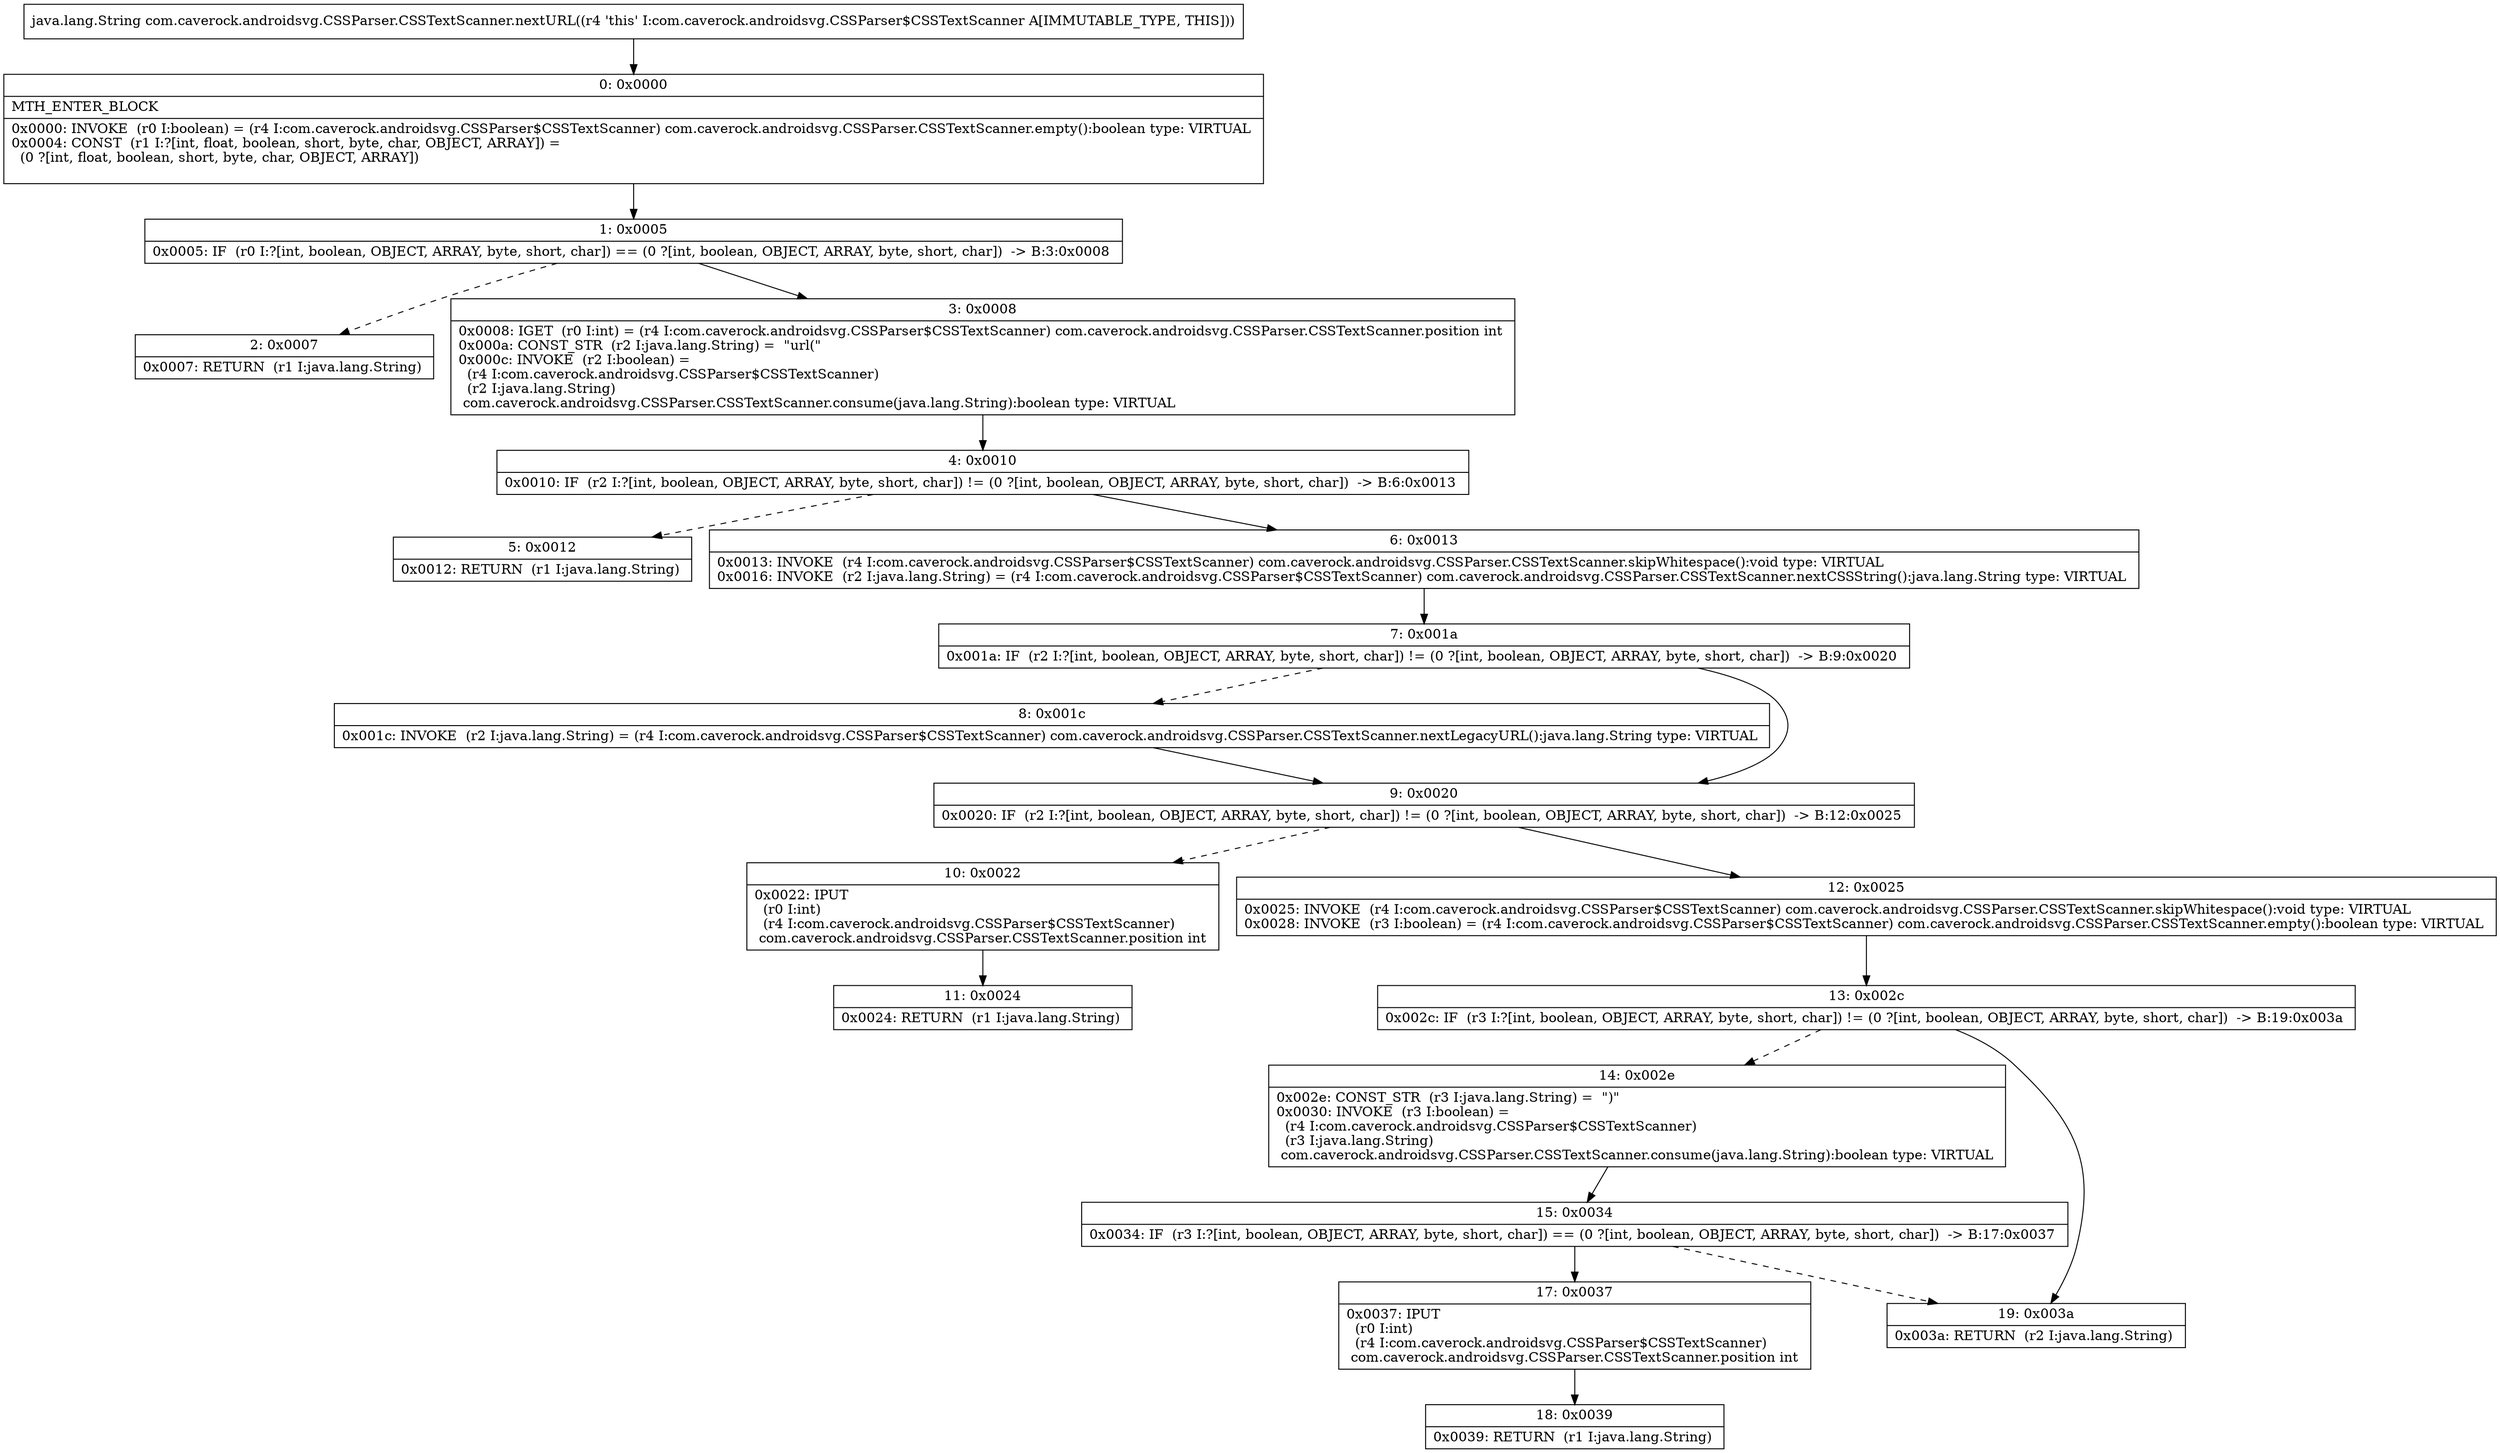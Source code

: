 digraph "CFG forcom.caverock.androidsvg.CSSParser.CSSTextScanner.nextURL()Ljava\/lang\/String;" {
Node_0 [shape=record,label="{0\:\ 0x0000|MTH_ENTER_BLOCK\l|0x0000: INVOKE  (r0 I:boolean) = (r4 I:com.caverock.androidsvg.CSSParser$CSSTextScanner) com.caverock.androidsvg.CSSParser.CSSTextScanner.empty():boolean type: VIRTUAL \l0x0004: CONST  (r1 I:?[int, float, boolean, short, byte, char, OBJECT, ARRAY]) = \l  (0 ?[int, float, boolean, short, byte, char, OBJECT, ARRAY])\l \l}"];
Node_1 [shape=record,label="{1\:\ 0x0005|0x0005: IF  (r0 I:?[int, boolean, OBJECT, ARRAY, byte, short, char]) == (0 ?[int, boolean, OBJECT, ARRAY, byte, short, char])  \-\> B:3:0x0008 \l}"];
Node_2 [shape=record,label="{2\:\ 0x0007|0x0007: RETURN  (r1 I:java.lang.String) \l}"];
Node_3 [shape=record,label="{3\:\ 0x0008|0x0008: IGET  (r0 I:int) = (r4 I:com.caverock.androidsvg.CSSParser$CSSTextScanner) com.caverock.androidsvg.CSSParser.CSSTextScanner.position int \l0x000a: CONST_STR  (r2 I:java.lang.String) =  \"url(\" \l0x000c: INVOKE  (r2 I:boolean) = \l  (r4 I:com.caverock.androidsvg.CSSParser$CSSTextScanner)\l  (r2 I:java.lang.String)\l com.caverock.androidsvg.CSSParser.CSSTextScanner.consume(java.lang.String):boolean type: VIRTUAL \l}"];
Node_4 [shape=record,label="{4\:\ 0x0010|0x0010: IF  (r2 I:?[int, boolean, OBJECT, ARRAY, byte, short, char]) != (0 ?[int, boolean, OBJECT, ARRAY, byte, short, char])  \-\> B:6:0x0013 \l}"];
Node_5 [shape=record,label="{5\:\ 0x0012|0x0012: RETURN  (r1 I:java.lang.String) \l}"];
Node_6 [shape=record,label="{6\:\ 0x0013|0x0013: INVOKE  (r4 I:com.caverock.androidsvg.CSSParser$CSSTextScanner) com.caverock.androidsvg.CSSParser.CSSTextScanner.skipWhitespace():void type: VIRTUAL \l0x0016: INVOKE  (r2 I:java.lang.String) = (r4 I:com.caverock.androidsvg.CSSParser$CSSTextScanner) com.caverock.androidsvg.CSSParser.CSSTextScanner.nextCSSString():java.lang.String type: VIRTUAL \l}"];
Node_7 [shape=record,label="{7\:\ 0x001a|0x001a: IF  (r2 I:?[int, boolean, OBJECT, ARRAY, byte, short, char]) != (0 ?[int, boolean, OBJECT, ARRAY, byte, short, char])  \-\> B:9:0x0020 \l}"];
Node_8 [shape=record,label="{8\:\ 0x001c|0x001c: INVOKE  (r2 I:java.lang.String) = (r4 I:com.caverock.androidsvg.CSSParser$CSSTextScanner) com.caverock.androidsvg.CSSParser.CSSTextScanner.nextLegacyURL():java.lang.String type: VIRTUAL \l}"];
Node_9 [shape=record,label="{9\:\ 0x0020|0x0020: IF  (r2 I:?[int, boolean, OBJECT, ARRAY, byte, short, char]) != (0 ?[int, boolean, OBJECT, ARRAY, byte, short, char])  \-\> B:12:0x0025 \l}"];
Node_10 [shape=record,label="{10\:\ 0x0022|0x0022: IPUT  \l  (r0 I:int)\l  (r4 I:com.caverock.androidsvg.CSSParser$CSSTextScanner)\l com.caverock.androidsvg.CSSParser.CSSTextScanner.position int \l}"];
Node_11 [shape=record,label="{11\:\ 0x0024|0x0024: RETURN  (r1 I:java.lang.String) \l}"];
Node_12 [shape=record,label="{12\:\ 0x0025|0x0025: INVOKE  (r4 I:com.caverock.androidsvg.CSSParser$CSSTextScanner) com.caverock.androidsvg.CSSParser.CSSTextScanner.skipWhitespace():void type: VIRTUAL \l0x0028: INVOKE  (r3 I:boolean) = (r4 I:com.caverock.androidsvg.CSSParser$CSSTextScanner) com.caverock.androidsvg.CSSParser.CSSTextScanner.empty():boolean type: VIRTUAL \l}"];
Node_13 [shape=record,label="{13\:\ 0x002c|0x002c: IF  (r3 I:?[int, boolean, OBJECT, ARRAY, byte, short, char]) != (0 ?[int, boolean, OBJECT, ARRAY, byte, short, char])  \-\> B:19:0x003a \l}"];
Node_14 [shape=record,label="{14\:\ 0x002e|0x002e: CONST_STR  (r3 I:java.lang.String) =  \")\" \l0x0030: INVOKE  (r3 I:boolean) = \l  (r4 I:com.caverock.androidsvg.CSSParser$CSSTextScanner)\l  (r3 I:java.lang.String)\l com.caverock.androidsvg.CSSParser.CSSTextScanner.consume(java.lang.String):boolean type: VIRTUAL \l}"];
Node_15 [shape=record,label="{15\:\ 0x0034|0x0034: IF  (r3 I:?[int, boolean, OBJECT, ARRAY, byte, short, char]) == (0 ?[int, boolean, OBJECT, ARRAY, byte, short, char])  \-\> B:17:0x0037 \l}"];
Node_17 [shape=record,label="{17\:\ 0x0037|0x0037: IPUT  \l  (r0 I:int)\l  (r4 I:com.caverock.androidsvg.CSSParser$CSSTextScanner)\l com.caverock.androidsvg.CSSParser.CSSTextScanner.position int \l}"];
Node_18 [shape=record,label="{18\:\ 0x0039|0x0039: RETURN  (r1 I:java.lang.String) \l}"];
Node_19 [shape=record,label="{19\:\ 0x003a|0x003a: RETURN  (r2 I:java.lang.String) \l}"];
MethodNode[shape=record,label="{java.lang.String com.caverock.androidsvg.CSSParser.CSSTextScanner.nextURL((r4 'this' I:com.caverock.androidsvg.CSSParser$CSSTextScanner A[IMMUTABLE_TYPE, THIS])) }"];
MethodNode -> Node_0;
Node_0 -> Node_1;
Node_1 -> Node_2[style=dashed];
Node_1 -> Node_3;
Node_3 -> Node_4;
Node_4 -> Node_5[style=dashed];
Node_4 -> Node_6;
Node_6 -> Node_7;
Node_7 -> Node_8[style=dashed];
Node_7 -> Node_9;
Node_8 -> Node_9;
Node_9 -> Node_10[style=dashed];
Node_9 -> Node_12;
Node_10 -> Node_11;
Node_12 -> Node_13;
Node_13 -> Node_14[style=dashed];
Node_13 -> Node_19;
Node_14 -> Node_15;
Node_15 -> Node_17;
Node_15 -> Node_19[style=dashed];
Node_17 -> Node_18;
}

